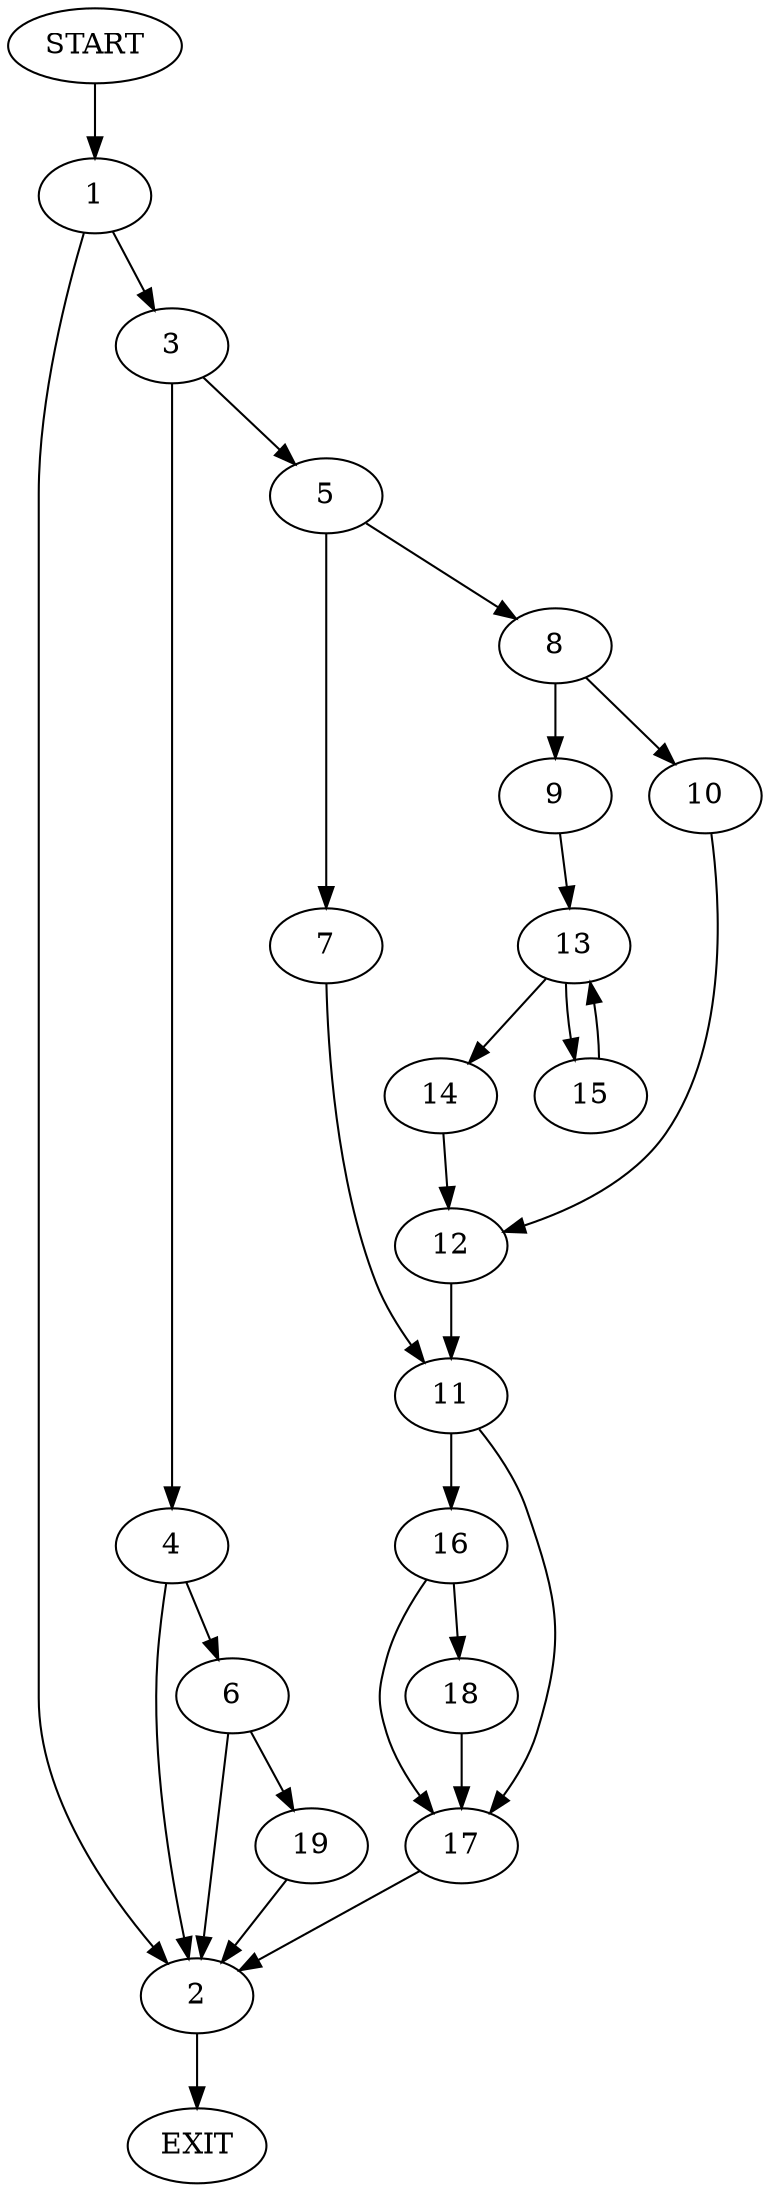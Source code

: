 digraph {
0 [label="START"]
20 [label="EXIT"]
0 -> 1
1 -> 2
1 -> 3
3 -> 4
3 -> 5
2 -> 20
4 -> 2
4 -> 6
5 -> 7
5 -> 8
8 -> 9
8 -> 10
7 -> 11
10 -> 12
9 -> 13
13 -> 14
13 -> 15
14 -> 12
15 -> 13
12 -> 11
11 -> 16
11 -> 17
17 -> 2
16 -> 18
16 -> 17
18 -> 17
6 -> 2
6 -> 19
19 -> 2
}
